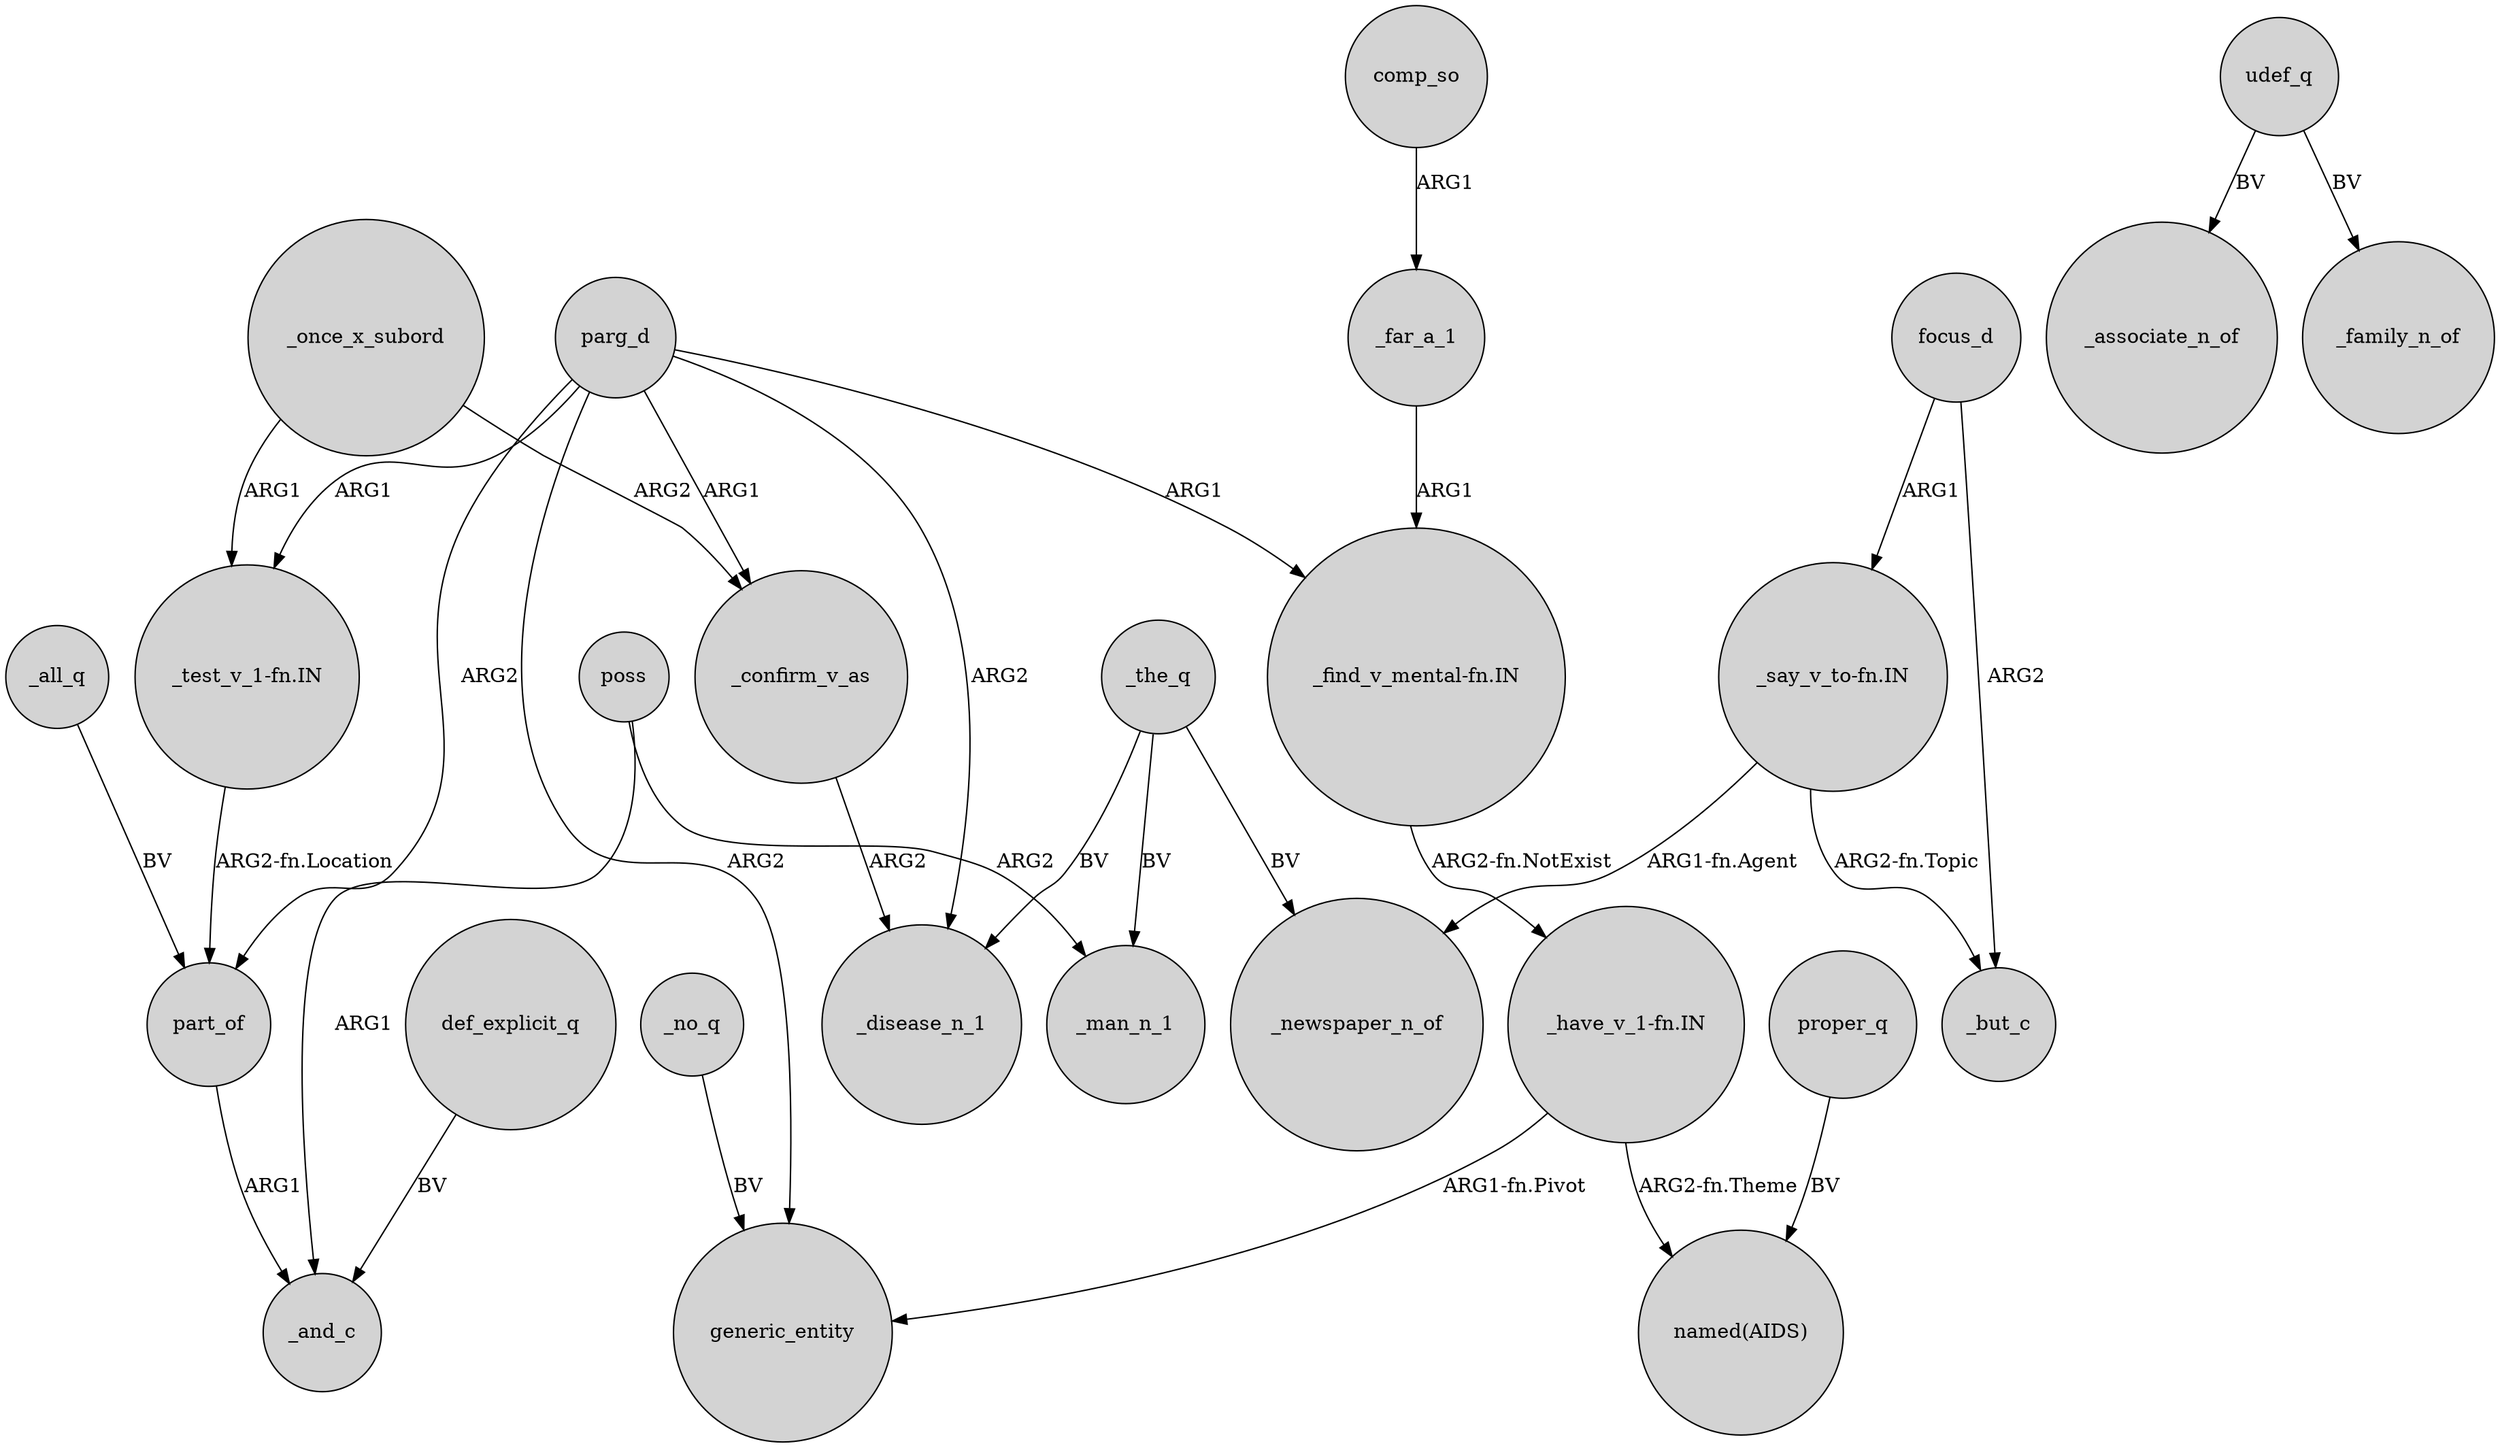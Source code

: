 digraph {
	node [shape=circle style=filled]
	parg_d -> _disease_n_1 [label=ARG2]
	parg_d -> _confirm_v_as [label=ARG1]
	"_test_v_1-fn.IN" -> part_of [label="ARG2-fn.Location"]
	_all_q -> part_of [label=BV]
	_the_q -> _man_n_1 [label=BV]
	poss -> _and_c [label=ARG1]
	"_have_v_1-fn.IN" -> generic_entity [label="ARG1-fn.Pivot"]
	proper_q -> "named(AIDS)" [label=BV]
	"_say_v_to-fn.IN" -> _newspaper_n_of [label="ARG1-fn.Agent"]
	def_explicit_q -> _and_c [label=BV]
	parg_d -> generic_entity [label=ARG2]
	_far_a_1 -> "_find_v_mental-fn.IN" [label=ARG1]
	parg_d -> "_test_v_1-fn.IN" [label=ARG1]
	"_find_v_mental-fn.IN" -> "_have_v_1-fn.IN" [label="ARG2-fn.NotExist"]
	_the_q -> _disease_n_1 [label=BV]
	parg_d -> "_find_v_mental-fn.IN" [label=ARG1]
	_no_q -> generic_entity [label=BV]
	udef_q -> _associate_n_of [label=BV]
	focus_d -> _but_c [label=ARG2]
	"_say_v_to-fn.IN" -> _but_c [label="ARG2-fn.Topic"]
	part_of -> _and_c [label=ARG1]
	comp_so -> _far_a_1 [label=ARG1]
	_confirm_v_as -> _disease_n_1 [label=ARG2]
	"_have_v_1-fn.IN" -> "named(AIDS)" [label="ARG2-fn.Theme"]
	_once_x_subord -> _confirm_v_as [label=ARG2]
	poss -> _man_n_1 [label=ARG2]
	_once_x_subord -> "_test_v_1-fn.IN" [label=ARG1]
	_the_q -> _newspaper_n_of [label=BV]
	parg_d -> part_of [label=ARG2]
	udef_q -> _family_n_of [label=BV]
	focus_d -> "_say_v_to-fn.IN" [label=ARG1]
}
